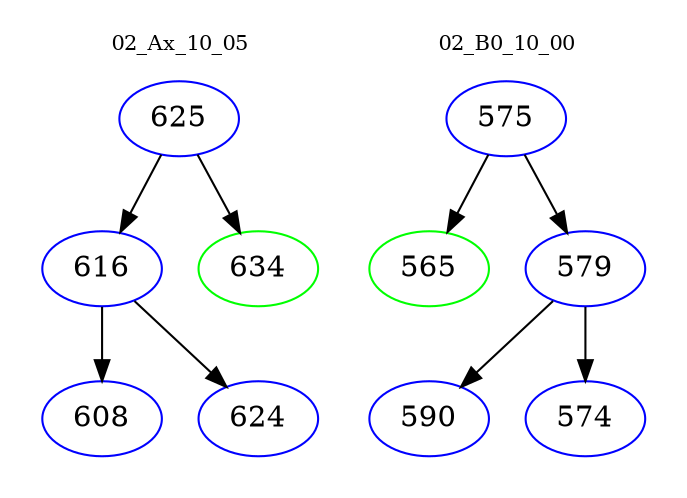 digraph{
subgraph cluster_0 {
color = white
label = "02_Ax_10_05";
fontsize=10;
T0_625 [label="625", color="blue"]
T0_625 -> T0_616 [color="black"]
T0_616 [label="616", color="blue"]
T0_616 -> T0_608 [color="black"]
T0_608 [label="608", color="blue"]
T0_616 -> T0_624 [color="black"]
T0_624 [label="624", color="blue"]
T0_625 -> T0_634 [color="black"]
T0_634 [label="634", color="green"]
}
subgraph cluster_1 {
color = white
label = "02_B0_10_00";
fontsize=10;
T1_575 [label="575", color="blue"]
T1_575 -> T1_565 [color="black"]
T1_565 [label="565", color="green"]
T1_575 -> T1_579 [color="black"]
T1_579 [label="579", color="blue"]
T1_579 -> T1_590 [color="black"]
T1_590 [label="590", color="blue"]
T1_579 -> T1_574 [color="black"]
T1_574 [label="574", color="blue"]
}
}
